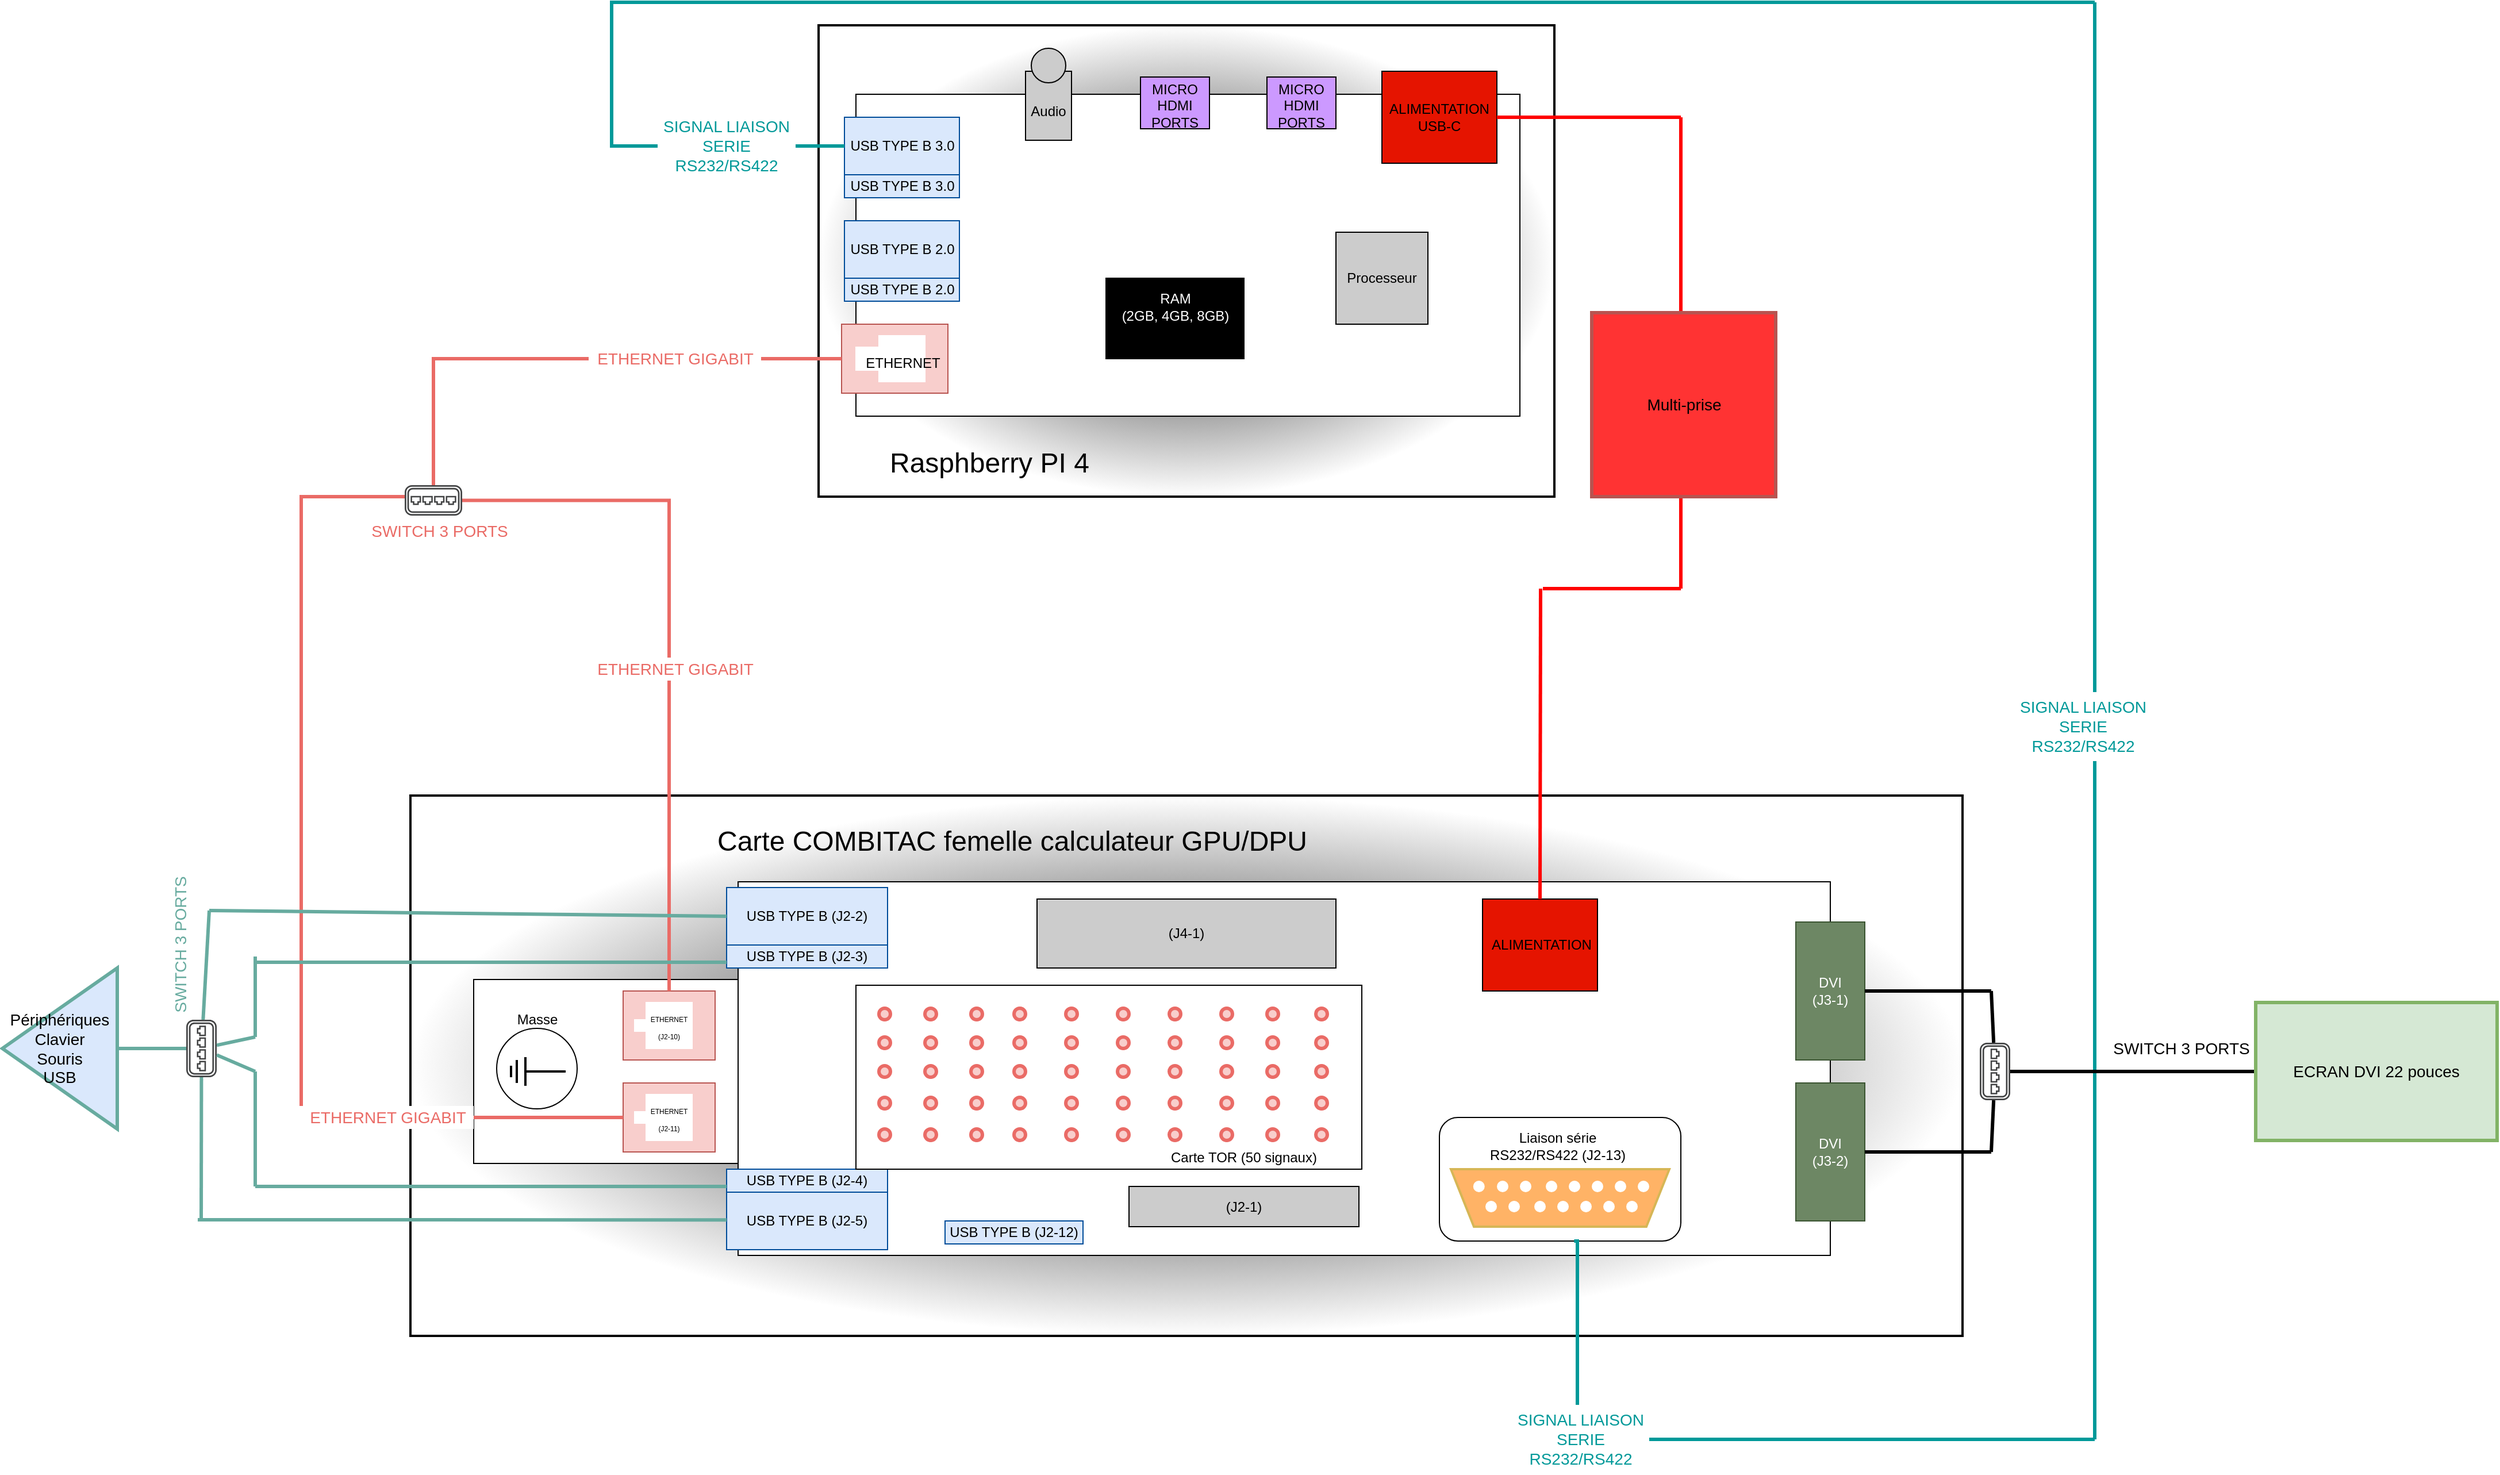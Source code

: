 <mxfile version="16.4.5" type="device"><diagram id="xZgEN5S6ayxV7kpMEv7N" name="Page-1"><mxGraphModel dx="1865" dy="1733" grid="1" gridSize="10" guides="1" tooltips="1" connect="1" arrows="1" fold="1" page="1" pageScale="1" pageWidth="827" pageHeight="1169" math="0" shadow="0"><root><mxCell id="0"/><mxCell id="1" parent="0"/><mxCell id="wZJX1H_VLIXfr5ujSCjm-71" value="" style="rounded=0;whiteSpace=wrap;html=1;fontSize=12;fontColor=#000000;strokeColor=#000000;strokeWidth=2;fillColor=#000000;gradientDirection=radial;gradientColor=#ffffff;" parent="1" vertex="1"><mxGeometry x="170" y="-550" width="640" height="410" as="geometry"/></mxCell><mxCell id="ITdC_glTZXOjDfdpvKTT-50" value="" style="rounded=0;whiteSpace=wrap;html=1;fontSize=12;fontColor=#000000;strokeColor=#000000;strokeWidth=2;fillColor=#000000;gradientDirection=radial;gradientColor=#ffffff;" parent="1" vertex="1"><mxGeometry x="-185" y="120" width="1350" height="470" as="geometry"/></mxCell><mxCell id="ITdC_glTZXOjDfdpvKTT-29" value="" style="rounded=0;whiteSpace=wrap;html=1;fontSize=6;strokeWidth=1;" parent="1" vertex="1"><mxGeometry x="-130" y="280" width="230" height="160" as="geometry"/></mxCell><mxCell id="_NZPBE2M2WlsxQHJj0OB-5" value="" style="rounded=0;whiteSpace=wrap;html=1;" parent="1" vertex="1"><mxGeometry x="100" y="195" width="950" height="325" as="geometry"/></mxCell><mxCell id="_NZPBE2M2WlsxQHJj0OB-2" value="USB TYPE B (J2-12)" style="rounded=0;whiteSpace=wrap;html=1;fillColor=#dae8fc;strokeColor=#004C99;strokeWidth=1;" parent="1" vertex="1"><mxGeometry x="280" y="490" width="120" height="20" as="geometry"/></mxCell><mxCell id="_NZPBE2M2WlsxQHJj0OB-3" value="USB TYPE B (J2-4)" style="rounded=0;whiteSpace=wrap;html=1;direction=south;fillColor=#dae8fc;strokeColor=#004C99;strokeWidth=1;" parent="1" vertex="1"><mxGeometry x="90" y="445" width="140" height="20" as="geometry"/></mxCell><mxCell id="ITdC_glTZXOjDfdpvKTT-1" value="USB TYPE B (J2-5)" style="rounded=0;whiteSpace=wrap;html=1;direction=south;fillColor=#dae8fc;strokeColor=#004C99;strokeWidth=1;" parent="1" vertex="1"><mxGeometry x="90" y="465" width="140" height="50" as="geometry"/></mxCell><mxCell id="ITdC_glTZXOjDfdpvKTT-3" value="USB TYPE B (J2-3)" style="rounded=0;whiteSpace=wrap;html=1;direction=south;fillColor=#dae8fc;strokeColor=#004C99;strokeWidth=1;" parent="1" vertex="1"><mxGeometry x="90" y="250" width="140" height="20" as="geometry"/></mxCell><mxCell id="ITdC_glTZXOjDfdpvKTT-4" value="USB TYPE B (J2-2)" style="rounded=0;whiteSpace=wrap;html=1;direction=south;fillColor=#dae8fc;strokeColor=#004C99;strokeWidth=1;" parent="1" vertex="1"><mxGeometry x="90" y="200" width="140" height="50" as="geometry"/></mxCell><mxCell id="ITdC_glTZXOjDfdpvKTT-25" value="" style="rounded=0;whiteSpace=wrap;html=1;strokeColor=#b85450;strokeWidth=1;fillColor=#f8cecc;" parent="1" vertex="1"><mxGeometry y="290" width="80" height="60" as="geometry"/></mxCell><mxCell id="ITdC_glTZXOjDfdpvKTT-22" value="&lt;div&gt;&lt;font style=&quot;font-size: 6px&quot;&gt;ETHERNET&lt;/font&gt;&lt;/div&gt;&lt;div&gt;&lt;font style=&quot;font-size: 6px&quot;&gt;(J2-10)&lt;br&gt;&lt;/font&gt;&lt;/div&gt;" style="whiteSpace=wrap;html=1;aspect=fixed;fontColor=#000000;strokeColor=#FFFFFF;strokeWidth=1;fillColor=#FFFFFF;" parent="1" vertex="1"><mxGeometry x="20" y="300" width="40" height="40" as="geometry"/></mxCell><mxCell id="ITdC_glTZXOjDfdpvKTT-26" value="" style="rounded=0;whiteSpace=wrap;html=1;strokeColor=#b85450;strokeWidth=1;fillColor=#f8cecc;" parent="1" vertex="1"><mxGeometry y="370" width="80" height="60" as="geometry"/></mxCell><mxCell id="ITdC_glTZXOjDfdpvKTT-24" value="&lt;div&gt;&lt;font style=&quot;font-size: 6px&quot;&gt;ETHERNET&lt;/font&gt;&lt;/div&gt;&lt;font style=&quot;font-size: 6px&quot;&gt;(J2-11)&lt;/font&gt;" style="whiteSpace=wrap;html=1;aspect=fixed;fontColor=#000000;strokeColor=#FFFFFF;strokeWidth=1;fillColor=#FFFFFF;" parent="1" vertex="1"><mxGeometry x="20" y="380" width="40" height="40" as="geometry"/></mxCell><mxCell id="ITdC_glTZXOjDfdpvKTT-27" value="" style="whiteSpace=wrap;html=1;aspect=fixed;fontColor=#000000;strokeColor=#FFFFFF;strokeWidth=1;fillColor=#FFFFFF;" parent="1" vertex="1"><mxGeometry x="10" y="395" width="10" height="10" as="geometry"/></mxCell><mxCell id="ITdC_glTZXOjDfdpvKTT-28" value="" style="whiteSpace=wrap;html=1;aspect=fixed;fontColor=#000000;strokeColor=#FFFFFF;strokeWidth=1;fillColor=#FFFFFF;" parent="1" vertex="1"><mxGeometry x="10" y="315" width="10" height="10" as="geometry"/></mxCell><mxCell id="ITdC_glTZXOjDfdpvKTT-30" value="&lt;font style=&quot;font-size: 12px&quot;&gt;Liaison série RS232&lt;br&gt;&lt;/font&gt;" style="text;html=1;strokeColor=none;fillColor=none;align=center;verticalAlign=middle;whiteSpace=wrap;rounded=0;fontSize=6;fontColor=#000000;" parent="1" vertex="1"><mxGeometry x="710" y="420" width="170" height="30" as="geometry"/></mxCell><mxCell id="ITdC_glTZXOjDfdpvKTT-31" value="(J2-1)" style="rounded=0;whiteSpace=wrap;html=1;fontSize=12;fontColor=#000000;strokeColor=#000000;strokeWidth=1;fillColor=#CCCCCC;" parent="1" vertex="1"><mxGeometry x="440" y="460" width="200" height="35" as="geometry"/></mxCell><mxCell id="ITdC_glTZXOjDfdpvKTT-32" value="" style="rounded=1;whiteSpace=wrap;html=1;fontSize=12;strokeWidth=1;" parent="1" vertex="1"><mxGeometry x="710" y="400" width="210" height="107.5" as="geometry"/></mxCell><mxCell id="ITdC_glTZXOjDfdpvKTT-5" value="" style="shape=trapezoid;perimeter=trapezoidPerimeter;whiteSpace=wrap;html=1;fixedSize=1;strokeWidth=2;direction=west;fillColor=#FFB366;strokeColor=#d6b656;" parent="1" vertex="1"><mxGeometry x="720" y="445" width="190" height="50" as="geometry"/></mxCell><mxCell id="ITdC_glTZXOjDfdpvKTT-6" value="" style="ellipse;whiteSpace=wrap;html=1;aspect=fixed;strokeWidth=2;strokeColor=none;" parent="1" vertex="1"><mxGeometry x="760" y="455" width="10" height="10" as="geometry"/></mxCell><mxCell id="ITdC_glTZXOjDfdpvKTT-7" value="" style="ellipse;whiteSpace=wrap;html=1;aspect=fixed;strokeWidth=2;strokeColor=none;" parent="1" vertex="1"><mxGeometry x="739.38" y="455" width="10" height="10" as="geometry"/></mxCell><mxCell id="ITdC_glTZXOjDfdpvKTT-10" value="" style="ellipse;whiteSpace=wrap;html=1;aspect=fixed;strokeWidth=2;strokeColor=none;" parent="1" vertex="1"><mxGeometry x="842.5" y="455" width="10" height="10" as="geometry"/></mxCell><mxCell id="ITdC_glTZXOjDfdpvKTT-11" value="" style="ellipse;whiteSpace=wrap;html=1;aspect=fixed;strokeWidth=2;strokeColor=none;" parent="1" vertex="1"><mxGeometry x="802.5" y="455" width="10" height="10" as="geometry"/></mxCell><mxCell id="ITdC_glTZXOjDfdpvKTT-12" value="" style="ellipse;whiteSpace=wrap;html=1;aspect=fixed;strokeWidth=2;strokeColor=none;" parent="1" vertex="1"><mxGeometry x="770" y="472.5" width="10" height="10" as="geometry"/></mxCell><mxCell id="ITdC_glTZXOjDfdpvKTT-13" value="" style="ellipse;whiteSpace=wrap;html=1;aspect=fixed;strokeWidth=2;strokeColor=none;" parent="1" vertex="1"><mxGeometry x="750" y="472.5" width="10" height="10" as="geometry"/></mxCell><mxCell id="ITdC_glTZXOjDfdpvKTT-14" value="" style="ellipse;whiteSpace=wrap;html=1;aspect=fixed;strokeWidth=2;strokeColor=none;" parent="1" vertex="1"><mxGeometry x="812.51" y="472.5" width="10" height="10" as="geometry"/></mxCell><mxCell id="ITdC_glTZXOjDfdpvKTT-15" value="" style="ellipse;whiteSpace=wrap;html=1;aspect=fixed;strokeWidth=2;strokeColor=none;" parent="1" vertex="1"><mxGeometry x="792.5" y="472.5" width="10" height="10" as="geometry"/></mxCell><mxCell id="ITdC_glTZXOjDfdpvKTT-16" value="" style="ellipse;whiteSpace=wrap;html=1;aspect=fixed;strokeWidth=2;strokeColor=none;" parent="1" vertex="1"><mxGeometry x="862.5" y="455" width="10" height="10" as="geometry"/></mxCell><mxCell id="ITdC_glTZXOjDfdpvKTT-33" value="Liaison série RS232/RS422 (J2-13)" style="text;html=1;strokeColor=none;fillColor=none;align=center;verticalAlign=middle;whiteSpace=wrap;rounded=0;fontSize=12;fontColor=#000000;" parent="1" vertex="1"><mxGeometry x="740" y="410" width="145.63" height="30" as="geometry"/></mxCell><mxCell id="ITdC_glTZXOjDfdpvKTT-34" value="(J4-1)" style="rounded=0;whiteSpace=wrap;html=1;fontSize=12;fontColor=#000000;strokeColor=#000000;strokeWidth=1;fillColor=#CCCCCC;" parent="1" vertex="1"><mxGeometry x="360" y="210" width="260" height="60" as="geometry"/></mxCell><mxCell id="ITdC_glTZXOjDfdpvKTT-35" value="&lt;div&gt;DVI&lt;/div&gt;&lt;div&gt;(J3-1)&lt;br&gt;&lt;/div&gt;" style="rounded=0;whiteSpace=wrap;html=1;fontSize=12;strokeColor=#3A5431;strokeWidth=1;fillColor=#6d8764;direction=south;fontColor=#ffffff;" parent="1" vertex="1"><mxGeometry x="1020" y="230" width="60" height="120" as="geometry"/></mxCell><mxCell id="ITdC_glTZXOjDfdpvKTT-36" value="&lt;div&gt;DVI&lt;/div&gt;&lt;div&gt;(J3-2)&lt;br&gt;&lt;/div&gt;" style="rounded=0;whiteSpace=wrap;html=1;fontSize=12;strokeColor=#3A5431;strokeWidth=1;fillColor=#6d8764;direction=south;fontColor=#ffffff;" parent="1" vertex="1"><mxGeometry x="1020" y="370" width="60" height="120" as="geometry"/></mxCell><mxCell id="ITdC_glTZXOjDfdpvKTT-39" value="" style="ellipse;whiteSpace=wrap;html=1;aspect=fixed;fontSize=12;strokeWidth=1;" parent="1" vertex="1"><mxGeometry x="-110" y="322.5" width="70" height="70" as="geometry"/></mxCell><mxCell id="ITdC_glTZXOjDfdpvKTT-42" value="" style="line;strokeWidth=2;html=1;fontSize=12;fontColor=#000000;fillColor=#CCCCCC;" parent="1" vertex="1"><mxGeometry x="-85" y="355" width="35" height="10" as="geometry"/></mxCell><mxCell id="ITdC_glTZXOjDfdpvKTT-44" value="" style="line;strokeWidth=2;html=1;fontSize=12;fontColor=#000000;fillColor=#CCCCCC;direction=south;" parent="1" vertex="1"><mxGeometry x="-90" y="347.5" width="10" height="25" as="geometry"/></mxCell><mxCell id="ITdC_glTZXOjDfdpvKTT-47" value="" style="line;strokeWidth=2;html=1;fontSize=12;fontColor=#000000;fillColor=#CCCCCC;direction=south;" parent="1" vertex="1"><mxGeometry x="-95" y="350" width="5" height="20" as="geometry"/></mxCell><mxCell id="ITdC_glTZXOjDfdpvKTT-48" value="" style="line;strokeWidth=2;html=1;fontSize=12;fontColor=#000000;fillColor=#CCCCCC;direction=south;" parent="1" vertex="1"><mxGeometry x="-100" y="355" width="5" height="10" as="geometry"/></mxCell><mxCell id="ITdC_glTZXOjDfdpvKTT-49" value="Masse" style="text;html=1;resizable=0;autosize=1;align=center;verticalAlign=middle;points=[];fillColor=none;strokeColor=none;rounded=0;fontSize=12;fontColor=#000000;" parent="1" vertex="1"><mxGeometry x="-100" y="305" width="50" height="20" as="geometry"/></mxCell><mxCell id="ITdC_glTZXOjDfdpvKTT-51" value="&lt;font style=&quot;font-size: 24px&quot;&gt;Carte COMBITAC femelle calculateur GPU/DPU&lt;br&gt;&lt;/font&gt;" style="text;html=1;resizable=0;autosize=1;align=center;verticalAlign=middle;points=[];fillColor=none;strokeColor=none;rounded=0;fontSize=12;fontColor=#000000;" parent="1" vertex="1"><mxGeometry x="72.5" y="150" width="530" height="20" as="geometry"/></mxCell><mxCell id="ITdC_glTZXOjDfdpvKTT-52" value="" style="rounded=0;whiteSpace=wrap;html=1;fontSize=24;strokeWidth=1;gradientDirection=south;" parent="1" vertex="1"><mxGeometry x="202.5" y="-490" width="577.5" height="280" as="geometry"/></mxCell><mxCell id="ITdC_glTZXOjDfdpvKTT-53" value="" style="rounded=0;whiteSpace=wrap;html=1;strokeColor=#b85450;strokeWidth=1;fillColor=#f8cecc;" parent="1" vertex="1"><mxGeometry x="190" y="-290" width="92.5" height="60" as="geometry"/></mxCell><mxCell id="ITdC_glTZXOjDfdpvKTT-54" value="" style="whiteSpace=wrap;html=1;aspect=fixed;fontColor=#000000;strokeColor=#FFFFFF;strokeWidth=1;fillColor=#FFFFFF;" parent="1" vertex="1"><mxGeometry x="222.5" y="-280" width="40" height="40" as="geometry"/></mxCell><mxCell id="ITdC_glTZXOjDfdpvKTT-55" value="" style="whiteSpace=wrap;html=1;aspect=fixed;fontColor=#000000;strokeColor=#FFFFFF;strokeWidth=1;fillColor=#FFFFFF;" parent="1" vertex="1"><mxGeometry x="212.5" y="-445" width="10" height="10" as="geometry"/></mxCell><mxCell id="ITdC_glTZXOjDfdpvKTT-58" value="USB TYPE B 3.0 " style="rounded=0;whiteSpace=wrap;html=1;direction=south;fillColor=#dae8fc;strokeColor=#004C99;strokeWidth=1;" parent="1" vertex="1"><mxGeometry x="192.5" y="-420" width="100" height="20" as="geometry"/></mxCell><mxCell id="ITdC_glTZXOjDfdpvKTT-59" value="USB TYPE B 3.0 " style="rounded=0;whiteSpace=wrap;html=1;direction=south;fillColor=#dae8fc;strokeColor=#004C99;strokeWidth=1;" parent="1" vertex="1"><mxGeometry x="192.5" y="-470" width="100" height="50" as="geometry"/></mxCell><mxCell id="ITdC_glTZXOjDfdpvKTT-60" value="USB TYPE B 2.0 " style="rounded=0;whiteSpace=wrap;html=1;direction=south;fillColor=#dae8fc;strokeColor=#004C99;strokeWidth=1;" parent="1" vertex="1"><mxGeometry x="192.5" y="-330" width="100" height="20" as="geometry"/></mxCell><mxCell id="ITdC_glTZXOjDfdpvKTT-61" value="USB TYPE B 2.0 " style="rounded=0;whiteSpace=wrap;html=1;direction=south;fillColor=#dae8fc;strokeColor=#004C99;strokeWidth=1;" parent="1" vertex="1"><mxGeometry x="192.5" y="-380" width="100" height="50" as="geometry"/></mxCell><mxCell id="ITdC_glTZXOjDfdpvKTT-62" value="" style="rounded=0;whiteSpace=wrap;html=1;fontSize=24;fontColor=#000000;strokeColor=#000000;strokeWidth=1;fillColor=#CCCCCC;gradientDirection=radial;direction=south;" parent="1" vertex="1"><mxGeometry x="350" y="-510" width="40" height="60" as="geometry"/></mxCell><mxCell id="ITdC_glTZXOjDfdpvKTT-63" value="" style="ellipse;whiteSpace=wrap;html=1;aspect=fixed;fontSize=24;fontColor=#000000;strokeColor=#000000;strokeWidth=1;fillColor=#CCCCCC;gradientColor=none;gradientDirection=radial;" parent="1" vertex="1"><mxGeometry x="355" y="-530" width="30" height="30" as="geometry"/></mxCell><mxCell id="ITdC_glTZXOjDfdpvKTT-65" value="Audio" style="text;html=1;strokeColor=none;fillColor=none;align=center;verticalAlign=middle;whiteSpace=wrap;rounded=0;fontSize=12;fontColor=#000000;" parent="1" vertex="1"><mxGeometry x="340" y="-490" width="60" height="30" as="geometry"/></mxCell><mxCell id="ITdC_glTZXOjDfdpvKTT-67" value="" style="rounded=0;whiteSpace=wrap;html=1;fontSize=12;fontColor=#000000;strokeColor=#000000;strokeWidth=1;fillColor=#CC99FF;gradientColor=none;gradientDirection=radial;direction=south;" parent="1" vertex="1"><mxGeometry x="450" y="-505" width="60" height="45" as="geometry"/></mxCell><mxCell id="ITdC_glTZXOjDfdpvKTT-68" value="" style="whiteSpace=wrap;html=1;aspect=fixed;fontColor=#000000;strokeColor=#FFFFFF;strokeWidth=1;fillColor=#FFFFFF;" parent="1" vertex="1"><mxGeometry x="202.5" y="-270" width="20" height="20" as="geometry"/></mxCell><mxCell id="ITdC_glTZXOjDfdpvKTT-64" value="&lt;font style=&quot;font-size: 12px&quot;&gt;ETHERNET&lt;/font&gt;" style="text;html=1;resizable=0;autosize=1;align=center;verticalAlign=middle;points=[];fillColor=none;strokeColor=none;rounded=0;fontSize=24;fontColor=#000000;" parent="1" vertex="1"><mxGeometry x="202.5" y="-280" width="80" height="40" as="geometry"/></mxCell><mxCell id="ITdC_glTZXOjDfdpvKTT-70" value="" style="rounded=0;whiteSpace=wrap;html=1;fontSize=12;fontColor=#000000;strokeColor=#000000;strokeWidth=1;fillColor=#CC99FF;gradientColor=none;gradientDirection=radial;direction=south;" parent="1" vertex="1"><mxGeometry x="560" y="-505" width="60" height="45" as="geometry"/></mxCell><mxCell id="ITdC_glTZXOjDfdpvKTT-72" value="MICRO HDMI PORTS" style="text;html=1;strokeColor=none;fillColor=none;align=center;verticalAlign=middle;whiteSpace=wrap;rounded=0;fontSize=12;fontColor=#000000;" parent="1" vertex="1"><mxGeometry x="560" y="-495" width="60" height="30" as="geometry"/></mxCell><mxCell id="ITdC_glTZXOjDfdpvKTT-73" value="" style="rounded=0;whiteSpace=wrap;html=1;fontSize=12;fontColor=#ffffff;strokeColor=#000000;strokeWidth=1;fillColor=#e51400;gradientDirection=radial;direction=south;" parent="1" vertex="1"><mxGeometry x="660" y="-510" width="100" height="80" as="geometry"/></mxCell><mxCell id="ITdC_glTZXOjDfdpvKTT-75" value="&lt;div&gt;ALIMENTATION &lt;br&gt;&lt;/div&gt;&lt;div&gt;USB-C&lt;br&gt;&lt;/div&gt;" style="text;html=1;strokeColor=none;fillColor=none;align=center;verticalAlign=middle;whiteSpace=wrap;rounded=0;fontSize=12;fontColor=#000000;" parent="1" vertex="1"><mxGeometry x="660" y="-490" width="100" height="40" as="geometry"/></mxCell><mxCell id="ITdC_glTZXOjDfdpvKTT-76" value="MICRO HDMI PORTS" style="text;html=1;strokeColor=none;fillColor=none;align=center;verticalAlign=middle;whiteSpace=wrap;rounded=0;fontSize=12;fontColor=#000000;" parent="1" vertex="1"><mxGeometry x="450" y="-495" width="60" height="30" as="geometry"/></mxCell><mxCell id="ITdC_glTZXOjDfdpvKTT-77" value="" style="rounded=0;whiteSpace=wrap;html=1;fontSize=12;fontColor=#000000;strokeColor=#000000;strokeWidth=1;fillColor=#000000;gradientColor=none;gradientDirection=radial;" parent="1" vertex="1"><mxGeometry x="420" y="-330" width="120" height="70" as="geometry"/></mxCell><mxCell id="ITdC_glTZXOjDfdpvKTT-78" value="&lt;div&gt;&lt;font color=&quot;#FFFFFF&quot;&gt;RAM&lt;/font&gt;&lt;/div&gt;&lt;font color=&quot;#FFFFFF&quot;&gt;(2GB, 4GB, 8GB)&lt;/font&gt;" style="text;html=1;resizable=0;autosize=1;align=center;verticalAlign=middle;points=[];fillColor=none;strokeColor=none;rounded=0;fontSize=12;fontColor=#000000;" parent="1" vertex="1"><mxGeometry x="425" y="-320" width="110" height="30" as="geometry"/></mxCell><mxCell id="ITdC_glTZXOjDfdpvKTT-80" value="" style="whiteSpace=wrap;html=1;aspect=fixed;fontSize=12;fontColor=#FFFFFF;strokeColor=#000000;strokeWidth=1;fillColor=#CCCCCC;gradientColor=none;gradientDirection=radial;" parent="1" vertex="1"><mxGeometry x="620" y="-370" width="80" height="80" as="geometry"/></mxCell><mxCell id="ITdC_glTZXOjDfdpvKTT-81" value="Processeur" style="text;html=1;strokeColor=none;fillColor=none;align=center;verticalAlign=middle;whiteSpace=wrap;rounded=0;fontSize=12;fontColor=#000000;" parent="1" vertex="1"><mxGeometry x="630" y="-345" width="60" height="30" as="geometry"/></mxCell><mxCell id="ITdC_glTZXOjDfdpvKTT-98" value="" style="sketch=0;pointerEvents=1;shadow=0;dashed=0;html=1;strokeColor=none;fillColor=#434445;aspect=fixed;labelPosition=center;verticalLabelPosition=bottom;verticalAlign=top;align=center;outlineConnect=0;shape=mxgraph.vvd.virtual_switch;fontSize=14;fontColor=#009999;" parent="1" vertex="1"><mxGeometry x="-190" y="-150" width="50" height="26.5" as="geometry"/></mxCell><mxCell id="ITdC_glTZXOjDfdpvKTT-108" value="" style="edgeStyle=segmentEdgeStyle;endArrow=none;html=1;rounded=0;fontSize=14;fontColor=#009999;strokeColor=#EA6B66;strokeWidth=3;exitX=0;exitY=0.5;exitDx=0;exitDy=0;endFill=0;" parent="1" source="ITdC_glTZXOjDfdpvKTT-53" target="ITdC_glTZXOjDfdpvKTT-98" edge="1"><mxGeometry width="50" height="50" relative="1" as="geometry"><mxPoint x="100" y="-80" as="sourcePoint"/><mxPoint x="150" y="-130" as="targetPoint"/></mxGeometry></mxCell><mxCell id="ITdC_glTZXOjDfdpvKTT-109" value="" style="edgeStyle=segmentEdgeStyle;endArrow=none;html=1;rounded=0;fontSize=14;fontColor=#009999;strokeColor=#009999;strokeWidth=3;exitX=0.5;exitY=1;exitDx=0;exitDy=0;endFill=0;" parent="1" source="ITdC_glTZXOjDfdpvKTT-59" edge="1"><mxGeometry width="50" height="50" relative="1" as="geometry"><mxPoint x="340" y="-380" as="sourcePoint"/><mxPoint x="1280" y="-570" as="targetPoint"/><Array as="points"><mxPoint x="-10" y="-445"/><mxPoint x="-10" y="-570"/><mxPoint x="1280" y="-570"/></Array></mxGeometry></mxCell><mxCell id="ITdC_glTZXOjDfdpvKTT-110" value="" style="edgeStyle=segmentEdgeStyle;endArrow=none;html=1;rounded=0;fontSize=14;fontColor=#009999;strokeColor=#009999;strokeWidth=3;endFill=0;" parent="1" edge="1"><mxGeometry width="50" height="50" relative="1" as="geometry"><mxPoint x="1280" y="-570" as="sourcePoint"/><mxPoint x="1280" y="680" as="targetPoint"/><Array as="points"><mxPoint x="1280" y="260"/></Array></mxGeometry></mxCell><mxCell id="ITdC_glTZXOjDfdpvKTT-111" value="" style="edgeStyle=segmentEdgeStyle;endArrow=none;html=1;rounded=0;fontSize=14;fontColor=#009999;strokeColor=#009999;strokeWidth=3;entryX=0.558;entryY=1;entryDx=0;entryDy=0;entryPerimeter=0;endFill=0;" parent="1" target="ITdC_glTZXOjDfdpvKTT-32" edge="1"><mxGeometry width="50" height="50" relative="1" as="geometry"><mxPoint x="1280" y="680" as="sourcePoint"/><mxPoint x="790" y="680" as="targetPoint"/><Array as="points"><mxPoint x="830" y="680"/><mxPoint x="830" y="508"/></Array></mxGeometry></mxCell><mxCell id="ITdC_glTZXOjDfdpvKTT-112" value="" style="edgeStyle=segmentEdgeStyle;endArrow=none;html=1;rounded=0;fontSize=14;fontColor=#009999;strokeColor=#EA6B66;strokeWidth=3;entryX=0.5;entryY=0;entryDx=0;entryDy=0;endFill=0;" parent="1" source="ITdC_glTZXOjDfdpvKTT-98" target="ITdC_glTZXOjDfdpvKTT-25" edge="1"><mxGeometry width="50" height="50" relative="1" as="geometry"><mxPoint x="270" y="50" as="sourcePoint"/><mxPoint x="320" as="targetPoint"/></mxGeometry></mxCell><mxCell id="ITdC_glTZXOjDfdpvKTT-114" value="" style="edgeStyle=segmentEdgeStyle;endArrow=none;html=1;rounded=0;fontSize=14;fontColor=#009999;strokeColor=#EA6B66;strokeWidth=3;endFill=0;startArrow=none;" parent="1" source="ITdC_glTZXOjDfdpvKTT-123" target="ITdC_glTZXOjDfdpvKTT-26" edge="1"><mxGeometry width="50" height="50" relative="1" as="geometry"><mxPoint x="-230" y="-140" as="sourcePoint"/><mxPoint x="-260" y="440" as="targetPoint"/><Array as="points"><mxPoint x="-280" y="400"/></Array></mxGeometry></mxCell><mxCell id="ITdC_glTZXOjDfdpvKTT-115" value="&lt;font color=&quot;#EA6B66&quot;&gt;SWITCH 3 PORTS&lt;/font&gt;" style="text;html=1;resizable=0;autosize=1;align=center;verticalAlign=middle;points=[];fillColor=none;strokeColor=none;rounded=0;fontSize=14;fontColor=#009999;" parent="1" vertex="1"><mxGeometry x="-225" y="-120" width="130" height="20" as="geometry"/></mxCell><mxCell id="ITdC_glTZXOjDfdpvKTT-117" value="&lt;font color=&quot;#EA6B66&quot;&gt;ETHERNET GIGABIT&lt;br&gt;&lt;/font&gt;" style="text;html=1;resizable=0;autosize=1;align=center;verticalAlign=middle;points=[];fillColor=#FFFFFF;strokeColor=none;rounded=0;fontSize=14;fontColor=#009999;" parent="1" vertex="1"><mxGeometry x="-30" y="-270" width="150" height="20" as="geometry"/></mxCell><mxCell id="ITdC_glTZXOjDfdpvKTT-119" value="&lt;font color=&quot;#009999&quot;&gt;SIGNAL LIAISON SERIE RS232/RS422&lt;/font&gt;" style="rounded=0;whiteSpace=wrap;html=1;fontSize=14;fontColor=#EA6B66;strokeColor=none;strokeWidth=1;fillColor=#FFFFFF;gradientColor=none;gradientDirection=radial;" parent="1" vertex="1"><mxGeometry x="30" y="-475" width="120" height="60" as="geometry"/></mxCell><mxCell id="ITdC_glTZXOjDfdpvKTT-122" value="&lt;font color=&quot;#EA6B66&quot;&gt;ETHERNET GIGABIT&lt;br&gt;&lt;/font&gt;" style="text;html=1;resizable=0;autosize=1;align=center;verticalAlign=middle;points=[];fillColor=#FFFFFF;strokeColor=none;rounded=0;fontSize=14;fontColor=#009999;" parent="1" vertex="1"><mxGeometry x="-30" width="150" height="20" as="geometry"/></mxCell><mxCell id="ITdC_glTZXOjDfdpvKTT-123" value="&lt;font color=&quot;#EA6B66&quot;&gt;ETHERNET GIGABIT&lt;br&gt;&lt;/font&gt;" style="text;html=1;resizable=0;autosize=1;align=center;verticalAlign=middle;points=[];fillColor=#FFFFFF;strokeColor=none;rounded=0;fontSize=14;fontColor=#009999;" parent="1" vertex="1"><mxGeometry x="-280" y="390" width="150" height="20" as="geometry"/></mxCell><mxCell id="ITdC_glTZXOjDfdpvKTT-124" value="" style="edgeStyle=segmentEdgeStyle;endArrow=none;html=1;rounded=0;fontSize=14;fontColor=#009999;strokeColor=#EA6B66;strokeWidth=3;endFill=0;" parent="1" source="ITdC_glTZXOjDfdpvKTT-98" target="ITdC_glTZXOjDfdpvKTT-123" edge="1"><mxGeometry width="50" height="50" relative="1" as="geometry"><mxPoint x="-190" y="-140.0" as="sourcePoint"/><mxPoint y="400" as="targetPoint"/><Array as="points"><mxPoint x="-280" y="-140"/></Array></mxGeometry></mxCell><mxCell id="ITdC_glTZXOjDfdpvKTT-125" value="&lt;font color=&quot;#009999&quot;&gt;SIGNAL LIAISON SERIE RS232/RS422&lt;/font&gt;" style="rounded=0;whiteSpace=wrap;html=1;fontSize=14;fontColor=#EA6B66;strokeColor=none;strokeWidth=1;fillColor=#FFFFFF;gradientColor=none;gradientDirection=radial;" parent="1" vertex="1"><mxGeometry x="1210" y="30" width="120" height="60" as="geometry"/></mxCell><mxCell id="ITdC_glTZXOjDfdpvKTT-126" value="&lt;font color=&quot;#009999&quot;&gt;SIGNAL LIAISON SERIE RS232/RS422&lt;/font&gt;" style="rounded=0;whiteSpace=wrap;html=1;fontSize=14;fontColor=#EA6B66;strokeColor=none;strokeWidth=1;fillColor=#FFFFFF;gradientColor=none;gradientDirection=radial;" parent="1" vertex="1"><mxGeometry x="772.5" y="650" width="120" height="60" as="geometry"/></mxCell><mxCell id="wZJX1H_VLIXfr5ujSCjm-1" value="" style="ellipse;whiteSpace=wrap;html=1;aspect=fixed;strokeWidth=2;strokeColor=none;" parent="1" vertex="1"><mxGeometry x="780" y="455" width="10" height="10" as="geometry"/></mxCell><mxCell id="wZJX1H_VLIXfr5ujSCjm-2" value="" style="ellipse;whiteSpace=wrap;html=1;aspect=fixed;strokeWidth=2;strokeColor=none;" parent="1" vertex="1"><mxGeometry x="822.5" y="455" width="10" height="10" as="geometry"/></mxCell><mxCell id="wZJX1H_VLIXfr5ujSCjm-3" value="" style="ellipse;whiteSpace=wrap;html=1;aspect=fixed;strokeWidth=2;strokeColor=none;" parent="1" vertex="1"><mxGeometry x="882.5" y="455" width="10" height="10" as="geometry"/></mxCell><mxCell id="wZJX1H_VLIXfr5ujSCjm-4" value="" style="ellipse;whiteSpace=wrap;html=1;aspect=fixed;strokeWidth=2;strokeColor=none;" parent="1" vertex="1"><mxGeometry x="832.5" y="472.5" width="10" height="10" as="geometry"/></mxCell><mxCell id="wZJX1H_VLIXfr5ujSCjm-5" value="" style="ellipse;whiteSpace=wrap;html=1;aspect=fixed;strokeWidth=2;strokeColor=none;" parent="1" vertex="1"><mxGeometry x="852.5" y="472.5" width="10" height="10" as="geometry"/></mxCell><mxCell id="wZJX1H_VLIXfr5ujSCjm-6" value="" style="ellipse;whiteSpace=wrap;html=1;aspect=fixed;strokeWidth=2;strokeColor=none;" parent="1" vertex="1"><mxGeometry x="872.5" y="472.5" width="10" height="10" as="geometry"/></mxCell><mxCell id="wZJX1H_VLIXfr5ujSCjm-10" value="" style="rounded=0;whiteSpace=wrap;html=1;" parent="1" vertex="1"><mxGeometry x="202.5" y="285" width="440" height="160" as="geometry"/></mxCell><mxCell id="wZJX1H_VLIXfr5ujSCjm-11" value="" style="ellipse;whiteSpace=wrap;html=1;aspect=fixed;fillColor=#f8cecc;strokeColor=#EA6B66;strokeWidth=3;" parent="1" vertex="1"><mxGeometry x="222.5" y="305" width="10" height="10" as="geometry"/></mxCell><mxCell id="wZJX1H_VLIXfr5ujSCjm-12" value="" style="ellipse;whiteSpace=wrap;html=1;aspect=fixed;fillColor=#f8cecc;strokeColor=#EA6B66;strokeWidth=3;" parent="1" vertex="1"><mxGeometry x="262.5" y="305" width="10" height="10" as="geometry"/></mxCell><mxCell id="wZJX1H_VLIXfr5ujSCjm-13" value="" style="ellipse;whiteSpace=wrap;html=1;aspect=fixed;fillColor=#f8cecc;strokeColor=#EA6B66;strokeWidth=3;" parent="1" vertex="1"><mxGeometry x="302.5" y="305" width="10" height="10" as="geometry"/></mxCell><mxCell id="wZJX1H_VLIXfr5ujSCjm-15" value="" style="ellipse;whiteSpace=wrap;html=1;aspect=fixed;fillColor=#f8cecc;strokeColor=#EA6B66;strokeWidth=3;" parent="1" vertex="1"><mxGeometry x="340" y="305" width="10" height="10" as="geometry"/></mxCell><mxCell id="wZJX1H_VLIXfr5ujSCjm-16" value="" style="ellipse;whiteSpace=wrap;html=1;aspect=fixed;fillColor=#f8cecc;strokeColor=#EA6B66;strokeWidth=3;" parent="1" vertex="1"><mxGeometry x="385" y="305" width="10" height="10" as="geometry"/></mxCell><mxCell id="wZJX1H_VLIXfr5ujSCjm-18" value="" style="ellipse;whiteSpace=wrap;html=1;aspect=fixed;fillColor=#f8cecc;strokeColor=#EA6B66;strokeWidth=3;" parent="1" vertex="1"><mxGeometry x="430" y="305" width="10" height="10" as="geometry"/></mxCell><mxCell id="wZJX1H_VLIXfr5ujSCjm-19" value="" style="ellipse;whiteSpace=wrap;html=1;aspect=fixed;fillColor=#f8cecc;strokeColor=#EA6B66;strokeWidth=3;" parent="1" vertex="1"><mxGeometry x="475" y="305" width="10" height="10" as="geometry"/></mxCell><mxCell id="wZJX1H_VLIXfr5ujSCjm-20" value="" style="ellipse;whiteSpace=wrap;html=1;aspect=fixed;fillColor=#f8cecc;strokeColor=#EA6B66;strokeWidth=3;" parent="1" vertex="1"><mxGeometry x="520" y="305" width="10" height="10" as="geometry"/></mxCell><mxCell id="wZJX1H_VLIXfr5ujSCjm-21" value="" style="ellipse;whiteSpace=wrap;html=1;aspect=fixed;fillColor=#f8cecc;strokeColor=#EA6B66;strokeWidth=3;" parent="1" vertex="1"><mxGeometry x="560" y="305" width="10" height="10" as="geometry"/></mxCell><mxCell id="wZJX1H_VLIXfr5ujSCjm-22" value="" style="ellipse;whiteSpace=wrap;html=1;aspect=fixed;fillColor=#f8cecc;strokeColor=#EA6B66;strokeWidth=3;" parent="1" vertex="1"><mxGeometry x="602.5" y="305" width="10" height="10" as="geometry"/></mxCell><mxCell id="wZJX1H_VLIXfr5ujSCjm-24" value="" style="ellipse;whiteSpace=wrap;html=1;aspect=fixed;fillColor=#f8cecc;strokeColor=#EA6B66;strokeWidth=3;" parent="1" vertex="1"><mxGeometry x="222.5" y="330" width="10" height="10" as="geometry"/></mxCell><mxCell id="wZJX1H_VLIXfr5ujSCjm-25" value="" style="ellipse;whiteSpace=wrap;html=1;aspect=fixed;fillColor=#f8cecc;strokeColor=#EA6B66;strokeWidth=3;" parent="1" vertex="1"><mxGeometry x="262.5" y="330" width="10" height="10" as="geometry"/></mxCell><mxCell id="wZJX1H_VLIXfr5ujSCjm-26" value="" style="ellipse;whiteSpace=wrap;html=1;aspect=fixed;fillColor=#f8cecc;strokeColor=#EA6B66;strokeWidth=3;" parent="1" vertex="1"><mxGeometry x="302.5" y="330" width="10" height="10" as="geometry"/></mxCell><mxCell id="wZJX1H_VLIXfr5ujSCjm-27" value="" style="ellipse;whiteSpace=wrap;html=1;aspect=fixed;fillColor=#f8cecc;strokeColor=#EA6B66;strokeWidth=3;" parent="1" vertex="1"><mxGeometry x="340" y="330" width="10" height="10" as="geometry"/></mxCell><mxCell id="wZJX1H_VLIXfr5ujSCjm-28" value="" style="ellipse;whiteSpace=wrap;html=1;aspect=fixed;fillColor=#f8cecc;strokeColor=#EA6B66;strokeWidth=3;" parent="1" vertex="1"><mxGeometry x="385" y="330" width="10" height="10" as="geometry"/></mxCell><mxCell id="wZJX1H_VLIXfr5ujSCjm-29" value="" style="ellipse;whiteSpace=wrap;html=1;aspect=fixed;fillColor=#f8cecc;strokeColor=#EA6B66;strokeWidth=3;" parent="1" vertex="1"><mxGeometry x="430" y="330" width="10" height="10" as="geometry"/></mxCell><mxCell id="wZJX1H_VLIXfr5ujSCjm-30" value="" style="ellipse;whiteSpace=wrap;html=1;aspect=fixed;fillColor=#f8cecc;strokeColor=#EA6B66;strokeWidth=3;" parent="1" vertex="1"><mxGeometry x="475" y="330" width="10" height="10" as="geometry"/></mxCell><mxCell id="wZJX1H_VLIXfr5ujSCjm-31" value="" style="ellipse;whiteSpace=wrap;html=1;aspect=fixed;fillColor=#f8cecc;strokeColor=#EA6B66;strokeWidth=3;" parent="1" vertex="1"><mxGeometry x="520" y="330" width="10" height="10" as="geometry"/></mxCell><mxCell id="wZJX1H_VLIXfr5ujSCjm-32" value="" style="ellipse;whiteSpace=wrap;html=1;aspect=fixed;fillColor=#f8cecc;strokeColor=#EA6B66;strokeWidth=3;" parent="1" vertex="1"><mxGeometry x="560" y="330" width="10" height="10" as="geometry"/></mxCell><mxCell id="wZJX1H_VLIXfr5ujSCjm-33" value="" style="ellipse;whiteSpace=wrap;html=1;aspect=fixed;fillColor=#f8cecc;strokeColor=#EA6B66;strokeWidth=3;" parent="1" vertex="1"><mxGeometry x="602.5" y="330" width="10" height="10" as="geometry"/></mxCell><mxCell id="wZJX1H_VLIXfr5ujSCjm-34" value="" style="ellipse;whiteSpace=wrap;html=1;aspect=fixed;fillColor=#f8cecc;strokeColor=#EA6B66;strokeWidth=3;" parent="1" vertex="1"><mxGeometry x="222.5" y="355" width="10" height="10" as="geometry"/></mxCell><mxCell id="wZJX1H_VLIXfr5ujSCjm-35" value="" style="ellipse;whiteSpace=wrap;html=1;aspect=fixed;fillColor=#f8cecc;strokeColor=#EA6B66;strokeWidth=3;" parent="1" vertex="1"><mxGeometry x="262.5" y="355" width="10" height="10" as="geometry"/></mxCell><mxCell id="wZJX1H_VLIXfr5ujSCjm-36" value="" style="ellipse;whiteSpace=wrap;html=1;aspect=fixed;fillColor=#f8cecc;strokeColor=#EA6B66;strokeWidth=3;" parent="1" vertex="1"><mxGeometry x="302.5" y="355" width="10" height="10" as="geometry"/></mxCell><mxCell id="wZJX1H_VLIXfr5ujSCjm-37" value="" style="ellipse;whiteSpace=wrap;html=1;aspect=fixed;fillColor=#f8cecc;strokeColor=#EA6B66;strokeWidth=3;" parent="1" vertex="1"><mxGeometry x="340" y="355" width="10" height="10" as="geometry"/></mxCell><mxCell id="wZJX1H_VLIXfr5ujSCjm-38" value="" style="ellipse;whiteSpace=wrap;html=1;aspect=fixed;fillColor=#f8cecc;strokeColor=#EA6B66;strokeWidth=3;" parent="1" vertex="1"><mxGeometry x="385" y="355" width="10" height="10" as="geometry"/></mxCell><mxCell id="wZJX1H_VLIXfr5ujSCjm-39" value="" style="ellipse;whiteSpace=wrap;html=1;aspect=fixed;fillColor=#f8cecc;strokeColor=#EA6B66;strokeWidth=3;" parent="1" vertex="1"><mxGeometry x="430" y="355" width="10" height="10" as="geometry"/></mxCell><mxCell id="wZJX1H_VLIXfr5ujSCjm-40" value="" style="ellipse;whiteSpace=wrap;html=1;aspect=fixed;fillColor=#f8cecc;strokeColor=#EA6B66;strokeWidth=3;" parent="1" vertex="1"><mxGeometry x="475" y="355" width="10" height="10" as="geometry"/></mxCell><mxCell id="wZJX1H_VLIXfr5ujSCjm-41" value="" style="ellipse;whiteSpace=wrap;html=1;aspect=fixed;fillColor=#f8cecc;strokeColor=#EA6B66;strokeWidth=3;" parent="1" vertex="1"><mxGeometry x="520" y="355" width="10" height="10" as="geometry"/></mxCell><mxCell id="wZJX1H_VLIXfr5ujSCjm-42" value="" style="ellipse;whiteSpace=wrap;html=1;aspect=fixed;fillColor=#f8cecc;strokeColor=#EA6B66;strokeWidth=3;" parent="1" vertex="1"><mxGeometry x="560" y="355" width="10" height="10" as="geometry"/></mxCell><mxCell id="wZJX1H_VLIXfr5ujSCjm-43" value="" style="ellipse;whiteSpace=wrap;html=1;aspect=fixed;fillColor=#f8cecc;strokeColor=#EA6B66;strokeWidth=3;" parent="1" vertex="1"><mxGeometry x="602.5" y="355" width="10" height="10" as="geometry"/></mxCell><mxCell id="wZJX1H_VLIXfr5ujSCjm-44" value="" style="ellipse;whiteSpace=wrap;html=1;aspect=fixed;fillColor=#f8cecc;strokeColor=#EA6B66;strokeWidth=3;" parent="1" vertex="1"><mxGeometry x="222.5" y="382.5" width="10" height="10" as="geometry"/></mxCell><mxCell id="wZJX1H_VLIXfr5ujSCjm-45" value="" style="ellipse;whiteSpace=wrap;html=1;aspect=fixed;fillColor=#f8cecc;strokeColor=#EA6B66;strokeWidth=3;" parent="1" vertex="1"><mxGeometry x="262.5" y="382.5" width="10" height="10" as="geometry"/></mxCell><mxCell id="wZJX1H_VLIXfr5ujSCjm-46" value="" style="ellipse;whiteSpace=wrap;html=1;aspect=fixed;fillColor=#f8cecc;strokeColor=#EA6B66;strokeWidth=3;" parent="1" vertex="1"><mxGeometry x="302.5" y="382.5" width="10" height="10" as="geometry"/></mxCell><mxCell id="wZJX1H_VLIXfr5ujSCjm-47" value="" style="ellipse;whiteSpace=wrap;html=1;aspect=fixed;fillColor=#f8cecc;strokeColor=#EA6B66;strokeWidth=3;" parent="1" vertex="1"><mxGeometry x="340" y="382.5" width="10" height="10" as="geometry"/></mxCell><mxCell id="wZJX1H_VLIXfr5ujSCjm-48" value="" style="ellipse;whiteSpace=wrap;html=1;aspect=fixed;fillColor=#f8cecc;strokeColor=#EA6B66;strokeWidth=3;" parent="1" vertex="1"><mxGeometry x="385" y="382.5" width="10" height="10" as="geometry"/></mxCell><mxCell id="wZJX1H_VLIXfr5ujSCjm-49" value="" style="ellipse;whiteSpace=wrap;html=1;aspect=fixed;fillColor=#f8cecc;strokeColor=#EA6B66;strokeWidth=3;" parent="1" vertex="1"><mxGeometry x="430" y="382.5" width="10" height="10" as="geometry"/></mxCell><mxCell id="wZJX1H_VLIXfr5ujSCjm-50" value="" style="ellipse;whiteSpace=wrap;html=1;aspect=fixed;fillColor=#f8cecc;strokeColor=#EA6B66;strokeWidth=3;" parent="1" vertex="1"><mxGeometry x="475" y="382.5" width="10" height="10" as="geometry"/></mxCell><mxCell id="wZJX1H_VLIXfr5ujSCjm-51" value="" style="ellipse;whiteSpace=wrap;html=1;aspect=fixed;fillColor=#f8cecc;strokeColor=#EA6B66;strokeWidth=3;" parent="1" vertex="1"><mxGeometry x="520" y="382.5" width="10" height="10" as="geometry"/></mxCell><mxCell id="wZJX1H_VLIXfr5ujSCjm-52" value="" style="ellipse;whiteSpace=wrap;html=1;aspect=fixed;fillColor=#f8cecc;strokeColor=#EA6B66;strokeWidth=3;" parent="1" vertex="1"><mxGeometry x="602.5" y="382.5" width="10" height="10" as="geometry"/></mxCell><mxCell id="wZJX1H_VLIXfr5ujSCjm-53" value="" style="ellipse;whiteSpace=wrap;html=1;aspect=fixed;fillColor=#f8cecc;strokeColor=#EA6B66;strokeWidth=3;" parent="1" vertex="1"><mxGeometry x="560" y="382.5" width="10" height="10" as="geometry"/></mxCell><mxCell id="wZJX1H_VLIXfr5ujSCjm-54" value="" style="ellipse;whiteSpace=wrap;html=1;aspect=fixed;fillColor=#f8cecc;strokeColor=#EA6B66;strokeWidth=3;" parent="1" vertex="1"><mxGeometry x="222.5" y="410" width="10" height="10" as="geometry"/></mxCell><mxCell id="wZJX1H_VLIXfr5ujSCjm-55" value="" style="ellipse;whiteSpace=wrap;html=1;aspect=fixed;fillColor=#f8cecc;strokeColor=#EA6B66;strokeWidth=3;" parent="1" vertex="1"><mxGeometry x="262.5" y="410" width="10" height="10" as="geometry"/></mxCell><mxCell id="wZJX1H_VLIXfr5ujSCjm-56" value="" style="ellipse;whiteSpace=wrap;html=1;aspect=fixed;fillColor=#f8cecc;strokeColor=#EA6B66;strokeWidth=3;" parent="1" vertex="1"><mxGeometry x="302.5" y="410" width="10" height="10" as="geometry"/></mxCell><mxCell id="wZJX1H_VLIXfr5ujSCjm-57" value="" style="ellipse;whiteSpace=wrap;html=1;aspect=fixed;fillColor=#f8cecc;strokeColor=#EA6B66;strokeWidth=3;" parent="1" vertex="1"><mxGeometry x="340" y="410" width="10" height="10" as="geometry"/></mxCell><mxCell id="wZJX1H_VLIXfr5ujSCjm-58" value="" style="ellipse;whiteSpace=wrap;html=1;aspect=fixed;fillColor=#f8cecc;strokeColor=#EA6B66;strokeWidth=3;" parent="1" vertex="1"><mxGeometry x="385" y="410" width="10" height="10" as="geometry"/></mxCell><mxCell id="wZJX1H_VLIXfr5ujSCjm-59" value="" style="ellipse;whiteSpace=wrap;html=1;aspect=fixed;fillColor=#f8cecc;strokeColor=#EA6B66;strokeWidth=3;" parent="1" vertex="1"><mxGeometry x="430" y="410" width="10" height="10" as="geometry"/></mxCell><mxCell id="wZJX1H_VLIXfr5ujSCjm-60" value="" style="ellipse;whiteSpace=wrap;html=1;aspect=fixed;fillColor=#f8cecc;strokeColor=#EA6B66;strokeWidth=3;" parent="1" vertex="1"><mxGeometry x="475" y="410" width="10" height="10" as="geometry"/></mxCell><mxCell id="wZJX1H_VLIXfr5ujSCjm-61" value="" style="ellipse;whiteSpace=wrap;html=1;aspect=fixed;fillColor=#f8cecc;strokeColor=#EA6B66;strokeWidth=3;" parent="1" vertex="1"><mxGeometry x="520" y="410" width="10" height="10" as="geometry"/></mxCell><mxCell id="wZJX1H_VLIXfr5ujSCjm-62" value="" style="ellipse;whiteSpace=wrap;html=1;aspect=fixed;fillColor=#f8cecc;strokeColor=#EA6B66;strokeWidth=3;" parent="1" vertex="1"><mxGeometry x="560" y="410" width="10" height="10" as="geometry"/></mxCell><mxCell id="wZJX1H_VLIXfr5ujSCjm-63" value="" style="ellipse;whiteSpace=wrap;html=1;aspect=fixed;fillColor=#f8cecc;strokeColor=#EA6B66;strokeWidth=3;" parent="1" vertex="1"><mxGeometry x="602.5" y="410" width="10" height="10" as="geometry"/></mxCell><mxCell id="wZJX1H_VLIXfr5ujSCjm-66" value="&lt;div&gt;Carte TOR (50 signaux)&lt;/div&gt;" style="text;html=1;align=center;verticalAlign=middle;whiteSpace=wrap;rounded=0;fontSize=12;" parent="1" vertex="1"><mxGeometry x="466.87" y="420" width="145.63" height="30" as="geometry"/></mxCell><mxCell id="wZJX1H_VLIXfr5ujSCjm-69" value="" style="endArrow=none;html=1;rounded=0;exitX=0.5;exitY=0;exitDx=0;exitDy=0;strokeWidth=3;" parent="1" source="ITdC_glTZXOjDfdpvKTT-35" edge="1"><mxGeometry width="50" height="50" relative="1" as="geometry"><mxPoint x="880" y="210" as="sourcePoint"/><mxPoint x="1190" y="290" as="targetPoint"/></mxGeometry></mxCell><mxCell id="wZJX1H_VLIXfr5ujSCjm-70" value="" style="endArrow=none;html=1;rounded=0;exitX=0.5;exitY=0;exitDx=0;exitDy=0;strokeWidth=3;" parent="1" edge="1"><mxGeometry width="50" height="50" relative="1" as="geometry"><mxPoint x="1080" y="430" as="sourcePoint"/><mxPoint x="1190" y="430" as="targetPoint"/></mxGeometry></mxCell><mxCell id="wZJX1H_VLIXfr5ujSCjm-73" value="&lt;div align=&quot;center&quot;&gt;&lt;font style=&quot;font-size: 24px&quot;&gt;Rasphberry PI 4&lt;/font&gt;&lt;br&gt;&lt;/div&gt;" style="text;whiteSpace=wrap;html=1;" parent="1" vertex="1"><mxGeometry x="230" y="-190" width="550" height="30" as="geometry"/></mxCell><mxCell id="wZJX1H_VLIXfr5ujSCjm-74" value="" style="endArrow=none;html=1;rounded=0;strokeWidth=3;startArrow=none;" parent="1" source="wZJX1H_VLIXfr5ujSCjm-68" edge="1"><mxGeometry width="50" height="50" relative="1" as="geometry"><mxPoint x="1190" y="430" as="sourcePoint"/><mxPoint x="1190" y="290" as="targetPoint"/></mxGeometry></mxCell><mxCell id="wZJX1H_VLIXfr5ujSCjm-68" value="" style="sketch=0;pointerEvents=1;shadow=0;dashed=0;html=1;strokeColor=none;fillColor=#434445;aspect=fixed;labelPosition=center;verticalLabelPosition=bottom;verticalAlign=top;align=center;outlineConnect=0;shape=mxgraph.vvd.virtual_switch;fontSize=14;fontColor=#009999;direction=north;" parent="1" vertex="1"><mxGeometry x="1180" y="335" width="26.5" height="50" as="geometry"/></mxCell><mxCell id="wZJX1H_VLIXfr5ujSCjm-76" value="" style="endArrow=none;html=1;rounded=0;strokeWidth=3;" parent="1" target="wZJX1H_VLIXfr5ujSCjm-68" edge="1"><mxGeometry width="50" height="50" relative="1" as="geometry"><mxPoint x="1190" y="430" as="sourcePoint"/><mxPoint x="1190" y="290" as="targetPoint"/></mxGeometry></mxCell><mxCell id="wZJX1H_VLIXfr5ujSCjm-77" value="" style="endArrow=none;html=1;rounded=0;strokeWidth=3;exitX=0;exitY=0.5;exitDx=0;exitDy=0;" parent="1" source="wZJX1H_VLIXfr5ujSCjm-78" target="wZJX1H_VLIXfr5ujSCjm-68" edge="1"><mxGeometry width="50" height="50" relative="1" as="geometry"><mxPoint x="1390" y="360" as="sourcePoint"/><mxPoint x="1090" y="270" as="targetPoint"/></mxGeometry></mxCell><mxCell id="wZJX1H_VLIXfr5ujSCjm-78" value="&lt;font style=&quot;font-size: 14px&quot;&gt;ECRAN DVI 22 pouces&lt;br&gt;&lt;/font&gt;" style="rounded=0;whiteSpace=wrap;html=1;strokeColor=#82b366;strokeWidth=3;fillColor=#d5e8d4;" parent="1" vertex="1"><mxGeometry x="1420" y="300" width="210" height="120" as="geometry"/></mxCell><mxCell id="wZJX1H_VLIXfr5ujSCjm-79" value="&lt;font color=&quot;#000000&quot;&gt;SWITCH 3 PORTS&lt;br&gt;&lt;/font&gt;" style="text;html=1;resizable=0;autosize=1;align=center;verticalAlign=middle;points=[];fillColor=none;strokeColor=none;rounded=0;fontSize=14;fontColor=#009999;" parent="1" vertex="1"><mxGeometry x="1290" y="330" width="130" height="20" as="geometry"/></mxCell><mxCell id="wZJX1H_VLIXfr5ujSCjm-80" value="" style="rounded=0;whiteSpace=wrap;html=1;fontSize=12;fontColor=#ffffff;strokeColor=#000000;strokeWidth=1;fillColor=#e51400;gradientDirection=radial;direction=south;" parent="1" vertex="1"><mxGeometry x="747.5" y="210" width="100" height="80" as="geometry"/></mxCell><mxCell id="wZJX1H_VLIXfr5ujSCjm-81" value="&lt;div&gt;ALIMENTATION &lt;br&gt;&lt;/div&gt;" style="text;html=1;strokeColor=none;fillColor=none;align=center;verticalAlign=middle;whiteSpace=wrap;rounded=0;fontSize=12;fontColor=#000000;" parent="1" vertex="1"><mxGeometry x="749.38" y="230" width="100" height="40" as="geometry"/></mxCell><mxCell id="wZJX1H_VLIXfr5ujSCjm-82" value="" style="endArrow=none;html=1;rounded=0;fontSize=14;fontColor=#000000;strokeWidth=3;exitX=0;exitY=0.5;exitDx=0;exitDy=0;strokeColor=#FF0000;" parent="1" source="wZJX1H_VLIXfr5ujSCjm-80" edge="1"><mxGeometry width="50" height="50" relative="1" as="geometry"><mxPoint x="580" y="110" as="sourcePoint"/><mxPoint x="798" y="-60" as="targetPoint"/></mxGeometry></mxCell><mxCell id="wZJX1H_VLIXfr5ujSCjm-83" value="" style="endArrow=none;html=1;rounded=0;fontSize=14;fontColor=#000000;strokeColor=#FF0000;strokeWidth=3;" parent="1" edge="1"><mxGeometry width="50" height="50" relative="1" as="geometry"><mxPoint x="920" y="-60" as="sourcePoint"/><mxPoint x="800" y="-60" as="targetPoint"/></mxGeometry></mxCell><mxCell id="wZJX1H_VLIXfr5ujSCjm-84" value="" style="endArrow=none;html=1;rounded=0;fontSize=14;fontColor=#000000;strokeColor=#FF0000;strokeWidth=3;" parent="1" edge="1"><mxGeometry width="50" height="50" relative="1" as="geometry"><mxPoint x="920" y="-470" as="sourcePoint"/><mxPoint x="920" y="-60" as="targetPoint"/></mxGeometry></mxCell><mxCell id="wZJX1H_VLIXfr5ujSCjm-85" value="" style="endArrow=none;html=1;rounded=0;fontSize=14;fontColor=#000000;strokeColor=#FF0000;strokeWidth=3;entryX=1;entryY=0.5;entryDx=0;entryDy=0;" parent="1" target="ITdC_glTZXOjDfdpvKTT-75" edge="1"><mxGeometry width="50" height="50" relative="1" as="geometry"><mxPoint x="920" y="-470" as="sourcePoint"/><mxPoint x="630" y="-210" as="targetPoint"/></mxGeometry></mxCell><mxCell id="wZJX1H_VLIXfr5ujSCjm-86" value="Multi-prise" style="whiteSpace=wrap;html=1;aspect=fixed;fontSize=14;strokeColor=#b85450;strokeWidth=3;fillColor=#FF3333;" parent="1" vertex="1"><mxGeometry x="842.5" y="-300" width="160" height="160" as="geometry"/></mxCell><mxCell id="wZJX1H_VLIXfr5ujSCjm-87" value="" style="sketch=0;pointerEvents=1;shadow=0;dashed=0;html=1;strokeColor=none;fillColor=#434445;aspect=fixed;labelPosition=center;verticalLabelPosition=bottom;verticalAlign=top;align=center;outlineConnect=0;shape=mxgraph.vvd.virtual_switch;fontSize=14;fontColor=#009999;direction=south;" parent="1" vertex="1"><mxGeometry x="-380" y="315" width="26.5" height="50" as="geometry"/></mxCell><mxCell id="wZJX1H_VLIXfr5ujSCjm-92" value="" style="endArrow=none;html=1;rounded=0;fontSize=14;fontColor=#000000;strokeColor=#67AB9F;strokeWidth=3;" parent="1" source="wZJX1H_VLIXfr5ujSCjm-87" edge="1"><mxGeometry width="50" height="50" relative="1" as="geometry"><mxPoint x="-370" y="310" as="sourcePoint"/><mxPoint x="-360" y="220" as="targetPoint"/></mxGeometry></mxCell><mxCell id="wZJX1H_VLIXfr5ujSCjm-93" value="" style="endArrow=none;html=1;rounded=0;fontSize=14;fontColor=#000000;strokeColor=#67AB9F;strokeWidth=3;exitX=0.75;exitY=1;exitDx=0;exitDy=0;" parent="1" source="ITdC_glTZXOjDfdpvKTT-3" edge="1"><mxGeometry width="50" height="50" relative="1" as="geometry"><mxPoint x="-40" y="190" as="sourcePoint"/><mxPoint x="-320" y="265" as="targetPoint"/></mxGeometry></mxCell><mxCell id="wZJX1H_VLIXfr5ujSCjm-94" value="" style="endArrow=none;html=1;rounded=0;fontSize=14;fontColor=#000000;strokeColor=#67AB9F;strokeWidth=3;" parent="1" edge="1"><mxGeometry width="50" height="50" relative="1" as="geometry"><mxPoint x="-320" y="260" as="sourcePoint"/><mxPoint x="-320" y="330" as="targetPoint"/></mxGeometry></mxCell><mxCell id="wZJX1H_VLIXfr5ujSCjm-95" value="" style="endArrow=none;html=1;rounded=0;fontSize=14;fontColor=#000000;strokeColor=#67AB9F;strokeWidth=3;" parent="1" target="wZJX1H_VLIXfr5ujSCjm-87" edge="1"><mxGeometry width="50" height="50" relative="1" as="geometry"><mxPoint x="-320" y="330" as="sourcePoint"/><mxPoint x="10" y="140" as="targetPoint"/></mxGeometry></mxCell><mxCell id="wZJX1H_VLIXfr5ujSCjm-96" value="" style="endArrow=none;html=1;rounded=0;fontSize=14;fontColor=#000000;strokeColor=#67AB9F;strokeWidth=3;exitX=0.75;exitY=1;exitDx=0;exitDy=0;" parent="1" source="_NZPBE2M2WlsxQHJj0OB-3" edge="1"><mxGeometry width="50" height="50" relative="1" as="geometry"><mxPoint x="-40" y="360" as="sourcePoint"/><mxPoint x="-320" y="460" as="targetPoint"/></mxGeometry></mxCell><mxCell id="wZJX1H_VLIXfr5ujSCjm-97" value="" style="endArrow=none;html=1;rounded=0;fontSize=14;fontColor=#000000;strokeColor=#67AB9F;strokeWidth=3;" parent="1" edge="1"><mxGeometry width="50" height="50" relative="1" as="geometry"><mxPoint x="-320" y="460" as="sourcePoint"/><mxPoint x="-320" y="360" as="targetPoint"/></mxGeometry></mxCell><mxCell id="wZJX1H_VLIXfr5ujSCjm-98" value="" style="endArrow=none;html=1;rounded=0;fontSize=14;fontColor=#000000;strokeColor=#67AB9F;strokeWidth=3;" parent="1" source="wZJX1H_VLIXfr5ujSCjm-87" edge="1"><mxGeometry width="50" height="50" relative="1" as="geometry"><mxPoint x="-40" y="360" as="sourcePoint"/><mxPoint x="-320" y="360" as="targetPoint"/></mxGeometry></mxCell><mxCell id="wZJX1H_VLIXfr5ujSCjm-99" value="" style="endArrow=none;html=1;rounded=0;fontSize=14;fontColor=#000000;strokeColor=#67AB9F;strokeWidth=3;exitX=0.75;exitY=1;exitDx=0;exitDy=0;" parent="1" edge="1"><mxGeometry width="50" height="50" relative="1" as="geometry"><mxPoint x="90.0" y="489.13" as="sourcePoint"/><mxPoint x="-370" y="489" as="targetPoint"/></mxGeometry></mxCell><mxCell id="wZJX1H_VLIXfr5ujSCjm-100" value="" style="endArrow=none;html=1;rounded=0;fontSize=14;fontColor=#000000;strokeColor=#67AB9F;strokeWidth=3;" parent="1" source="wZJX1H_VLIXfr5ujSCjm-87" edge="1"><mxGeometry width="50" height="50" relative="1" as="geometry"><mxPoint x="-40" y="360" as="sourcePoint"/><mxPoint x="-367" y="490" as="targetPoint"/></mxGeometry></mxCell><mxCell id="wZJX1H_VLIXfr5ujSCjm-101" value="" style="endArrow=none;html=1;rounded=0;fontSize=14;fontColor=#000000;strokeColor=#67AB9F;strokeWidth=3;" parent="1" source="wZJX1H_VLIXfr5ujSCjm-87" edge="1"><mxGeometry width="50" height="50" relative="1" as="geometry"><mxPoint x="-40" y="360" as="sourcePoint"/><mxPoint x="-450" y="340" as="targetPoint"/></mxGeometry></mxCell><mxCell id="wZJX1H_VLIXfr5ujSCjm-102" value="&lt;div&gt;Périphériques&lt;/div&gt;&lt;div&gt;Clavier&lt;/div&gt;&lt;div&gt;Souris&lt;/div&gt;&lt;div&gt;USB&lt;br&gt;&lt;/div&gt;" style="triangle;whiteSpace=wrap;html=1;fontSize=14;strokeColor=#67AB9F;strokeWidth=3;fillColor=#dae8fc;direction=west;" parent="1" vertex="1"><mxGeometry x="-540" y="270" width="100" height="140" as="geometry"/></mxCell><mxCell id="ynd0Lg9bDiKkOzs-9Vo7-1" value="&lt;font color=&quot;#67AB9F&quot;&gt;SWITCH 3 PORTS&lt;/font&gt;" style="text;html=1;resizable=0;autosize=1;align=center;verticalAlign=middle;points=[];fillColor=none;strokeColor=none;rounded=0;fontSize=14;fontColor=#009999;rotation=270;" parent="1" vertex="1"><mxGeometry x="-450" y="240" width="130" height="20" as="geometry"/></mxCell><mxCell id="ynd0Lg9bDiKkOzs-9Vo7-2" value="" style="endArrow=none;html=1;rounded=0;fontSize=14;fontColor=#000000;strokeColor=#67AB9F;strokeWidth=3;exitX=0.5;exitY=1;exitDx=0;exitDy=0;" parent="1" source="ITdC_glTZXOjDfdpvKTT-4" edge="1"><mxGeometry width="50" height="50" relative="1" as="geometry"><mxPoint x="90" y="225" as="sourcePoint"/><mxPoint x="-360" y="220" as="targetPoint"/></mxGeometry></mxCell></root></mxGraphModel></diagram></mxfile>